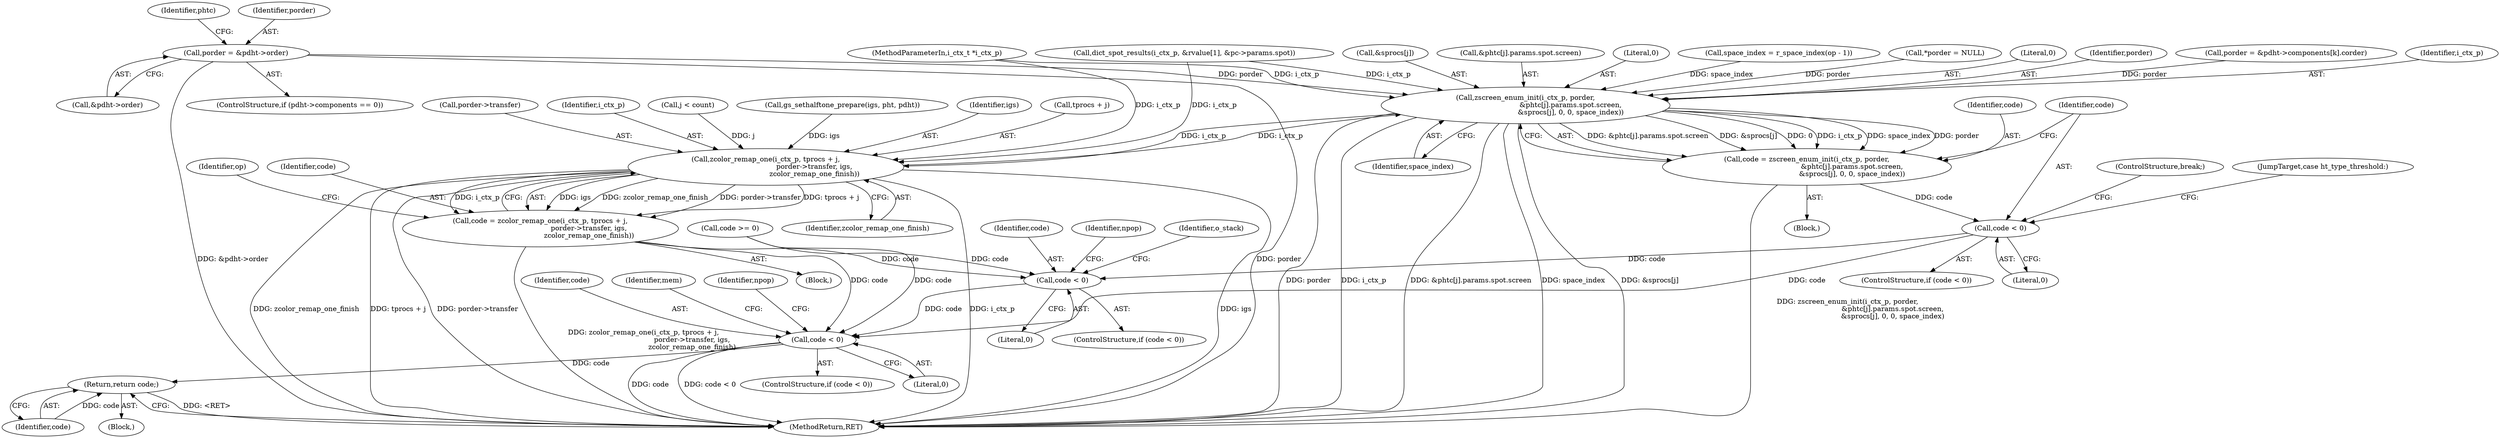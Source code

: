 digraph "0_ghostscript_f5c7555c30393e64ec1f5ab0dfae5b55b3b3fc78@pointer" {
"1000850" [label="(Call,porder = &pdht->order)"];
"1000909" [label="(Call,zscreen_enum_init(i_ctx_p, porder,\n                                         &phtc[j].params.spot.screen,\n                                         &sprocs[j], 0, 0, space_index))"];
"1000907" [label="(Call,code = zscreen_enum_init(i_ctx_p, porder,\n                                         &phtc[j].params.spot.screen,\n                                         &sprocs[j], 0, 0, space_index))"];
"1000930" [label="(Call,code < 0)"];
"1000965" [label="(Call,code < 0)"];
"1000995" [label="(Call,code < 0)"];
"1001011" [label="(Return,return code;)"];
"1000949" [label="(Call,zcolor_remap_one(i_ctx_p, tprocs + j,\n                                            porder->transfer, igs,\n                                            zcolor_remap_one_finish))"];
"1000947" [label="(Call,code = zcolor_remap_one(i_ctx_p, tprocs + j,\n                                            porder->transfer, igs,\n                                            zcolor_remap_one_finish))"];
"1000960" [label="(Identifier,op)"];
"1000967" [label="(Literal,0)"];
"1000933" [label="(ControlStructure,break;)"];
"1001024" [label="(MethodReturn,RET)"];
"1000954" [label="(Call,porder->transfer)"];
"1000911" [label="(Identifier,porder)"];
"1000753" [label="(Call,dict_spot_results(i_ctx_p, &rvalue[1], &pc->params.spot))"];
"1000909" [label="(Call,zscreen_enum_init(i_ctx_p, porder,\n                                         &phtc[j].params.spot.screen,\n                                         &sprocs[j], 0, 0, space_index))"];
"1000850" [label="(Call,porder = &pdht->order)"];
"1000888" [label="(Call,porder = &pdht->components[k].corder)"];
"1000902" [label="(Identifier,phtc)"];
"1000930" [label="(Call,code < 0)"];
"1000965" [label="(Call,code < 0)"];
"1000950" [label="(Identifier,i_ctx_p)"];
"1000834" [label="(Call,j < count)"];
"1000931" [label="(Identifier,code)"];
"1000934" [label="(JumpTarget,case ht_type_threshold:)"];
"1000663" [label="(Call,gs_sethalftone_prepare(igs, pht, pdht))"];
"1000995" [label="(Call,code < 0)"];
"1000947" [label="(Call,code = zcolor_remap_one(i_ctx_p, tprocs + j,\n                                            porder->transfer, igs,\n                                            zcolor_remap_one_finish))"];
"1001012" [label="(Identifier,code)"];
"1000949" [label="(Call,zcolor_remap_one(i_ctx_p, tprocs + j,\n                                            porder->transfer, igs,\n                                            zcolor_remap_one_finish))"];
"1000996" [label="(Identifier,code)"];
"1000966" [label="(Identifier,code)"];
"1000908" [label="(Identifier,code)"];
"1000929" [label="(ControlStructure,if (code < 0))"];
"1000994" [label="(ControlStructure,if (code < 0))"];
"1000957" [label="(Identifier,igs)"];
"1000958" [label="(Identifier,zcolor_remap_one_finish)"];
"1000910" [label="(Identifier,i_ctx_p)"];
"1001000" [label="(Identifier,mem)"];
"1000997" [label="(Literal,0)"];
"1000998" [label="(Block,)"];
"1000928" [label="(Identifier,space_index)"];
"1000852" [label="(Call,&pdht->order)"];
"1000922" [label="(Call,&sprocs[j])"];
"1000932" [label="(Literal,0)"];
"1001011" [label="(Return,return code;)"];
"1000773" [label="(Call,code >= 0)"];
"1000942" [label="(Block,)"];
"1000964" [label="(ControlStructure,if (code < 0))"];
"1000951" [label="(Call,tprocs + j)"];
"1000912" [label="(Call,&phtc[j].params.spot.screen)"];
"1000905" [label="(Block,)"];
"1000926" [label="(Literal,0)"];
"1000185" [label="(Call,space_index = r_space_index(op - 1))"];
"1000948" [label="(Identifier,code)"];
"1000907" [label="(Call,code = zscreen_enum_init(i_ctx_p, porder,\n                                         &phtc[j].params.spot.screen,\n                                         &sprocs[j], 0, 0, space_index))"];
"1000841" [label="(Call,*porder = NULL)"];
"1000992" [label="(Identifier,npop)"];
"1001014" [label="(Identifier,npop)"];
"1000126" [label="(MethodParameterIn,i_ctx_t *i_ctx_p)"];
"1000971" [label="(Identifier,o_stack)"];
"1000927" [label="(Literal,0)"];
"1000844" [label="(ControlStructure,if (pdht->components == 0))"];
"1000851" [label="(Identifier,porder)"];
"1000850" -> "1000844"  [label="AST: "];
"1000850" -> "1000852"  [label="CFG: "];
"1000851" -> "1000850"  [label="AST: "];
"1000852" -> "1000850"  [label="AST: "];
"1000902" -> "1000850"  [label="CFG: "];
"1000850" -> "1001024"  [label="DDG: porder"];
"1000850" -> "1001024"  [label="DDG: &pdht->order"];
"1000850" -> "1000909"  [label="DDG: porder"];
"1000909" -> "1000907"  [label="AST: "];
"1000909" -> "1000928"  [label="CFG: "];
"1000910" -> "1000909"  [label="AST: "];
"1000911" -> "1000909"  [label="AST: "];
"1000912" -> "1000909"  [label="AST: "];
"1000922" -> "1000909"  [label="AST: "];
"1000926" -> "1000909"  [label="AST: "];
"1000927" -> "1000909"  [label="AST: "];
"1000928" -> "1000909"  [label="AST: "];
"1000907" -> "1000909"  [label="CFG: "];
"1000909" -> "1001024"  [label="DDG: porder"];
"1000909" -> "1001024"  [label="DDG: i_ctx_p"];
"1000909" -> "1001024"  [label="DDG: &phtc[j].params.spot.screen"];
"1000909" -> "1001024"  [label="DDG: space_index"];
"1000909" -> "1001024"  [label="DDG: &sprocs[j]"];
"1000909" -> "1000907"  [label="DDG: &phtc[j].params.spot.screen"];
"1000909" -> "1000907"  [label="DDG: &sprocs[j]"];
"1000909" -> "1000907"  [label="DDG: 0"];
"1000909" -> "1000907"  [label="DDG: i_ctx_p"];
"1000909" -> "1000907"  [label="DDG: space_index"];
"1000909" -> "1000907"  [label="DDG: porder"];
"1000949" -> "1000909"  [label="DDG: i_ctx_p"];
"1000753" -> "1000909"  [label="DDG: i_ctx_p"];
"1000126" -> "1000909"  [label="DDG: i_ctx_p"];
"1000841" -> "1000909"  [label="DDG: porder"];
"1000888" -> "1000909"  [label="DDG: porder"];
"1000185" -> "1000909"  [label="DDG: space_index"];
"1000909" -> "1000949"  [label="DDG: i_ctx_p"];
"1000907" -> "1000905"  [label="AST: "];
"1000908" -> "1000907"  [label="AST: "];
"1000931" -> "1000907"  [label="CFG: "];
"1000907" -> "1001024"  [label="DDG: zscreen_enum_init(i_ctx_p, porder,\n                                         &phtc[j].params.spot.screen,\n                                         &sprocs[j], 0, 0, space_index)"];
"1000907" -> "1000930"  [label="DDG: code"];
"1000930" -> "1000929"  [label="AST: "];
"1000930" -> "1000932"  [label="CFG: "];
"1000931" -> "1000930"  [label="AST: "];
"1000932" -> "1000930"  [label="AST: "];
"1000933" -> "1000930"  [label="CFG: "];
"1000934" -> "1000930"  [label="CFG: "];
"1000930" -> "1000965"  [label="DDG: code"];
"1000930" -> "1000995"  [label="DDG: code"];
"1000965" -> "1000964"  [label="AST: "];
"1000965" -> "1000967"  [label="CFG: "];
"1000966" -> "1000965"  [label="AST: "];
"1000967" -> "1000965"  [label="AST: "];
"1000971" -> "1000965"  [label="CFG: "];
"1000992" -> "1000965"  [label="CFG: "];
"1000947" -> "1000965"  [label="DDG: code"];
"1000773" -> "1000965"  [label="DDG: code"];
"1000965" -> "1000995"  [label="DDG: code"];
"1000995" -> "1000994"  [label="AST: "];
"1000995" -> "1000997"  [label="CFG: "];
"1000996" -> "1000995"  [label="AST: "];
"1000997" -> "1000995"  [label="AST: "];
"1001000" -> "1000995"  [label="CFG: "];
"1001014" -> "1000995"  [label="CFG: "];
"1000995" -> "1001024"  [label="DDG: code"];
"1000995" -> "1001024"  [label="DDG: code < 0"];
"1000947" -> "1000995"  [label="DDG: code"];
"1000773" -> "1000995"  [label="DDG: code"];
"1000995" -> "1001011"  [label="DDG: code"];
"1001011" -> "1000998"  [label="AST: "];
"1001011" -> "1001012"  [label="CFG: "];
"1001012" -> "1001011"  [label="AST: "];
"1001024" -> "1001011"  [label="CFG: "];
"1001011" -> "1001024"  [label="DDG: <RET>"];
"1001012" -> "1001011"  [label="DDG: code"];
"1000949" -> "1000947"  [label="AST: "];
"1000949" -> "1000958"  [label="CFG: "];
"1000950" -> "1000949"  [label="AST: "];
"1000951" -> "1000949"  [label="AST: "];
"1000954" -> "1000949"  [label="AST: "];
"1000957" -> "1000949"  [label="AST: "];
"1000958" -> "1000949"  [label="AST: "];
"1000947" -> "1000949"  [label="CFG: "];
"1000949" -> "1001024"  [label="DDG: i_ctx_p"];
"1000949" -> "1001024"  [label="DDG: igs"];
"1000949" -> "1001024"  [label="DDG: zcolor_remap_one_finish"];
"1000949" -> "1001024"  [label="DDG: tprocs + j"];
"1000949" -> "1001024"  [label="DDG: porder->transfer"];
"1000949" -> "1000947"  [label="DDG: igs"];
"1000949" -> "1000947"  [label="DDG: zcolor_remap_one_finish"];
"1000949" -> "1000947"  [label="DDG: porder->transfer"];
"1000949" -> "1000947"  [label="DDG: tprocs + j"];
"1000949" -> "1000947"  [label="DDG: i_ctx_p"];
"1000753" -> "1000949"  [label="DDG: i_ctx_p"];
"1000126" -> "1000949"  [label="DDG: i_ctx_p"];
"1000834" -> "1000949"  [label="DDG: j"];
"1000663" -> "1000949"  [label="DDG: igs"];
"1000947" -> "1000942"  [label="AST: "];
"1000948" -> "1000947"  [label="AST: "];
"1000960" -> "1000947"  [label="CFG: "];
"1000947" -> "1001024"  [label="DDG: zcolor_remap_one(i_ctx_p, tprocs + j,\n                                            porder->transfer, igs,\n                                            zcolor_remap_one_finish)"];
}
